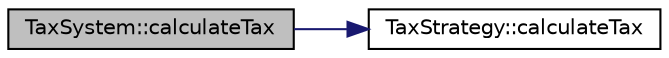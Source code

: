 digraph "TaxSystem::calculateTax"
{
 // LATEX_PDF_SIZE
  edge [fontname="Helvetica",fontsize="10",labelfontname="Helvetica",labelfontsize="10"];
  node [fontname="Helvetica",fontsize="10",shape=record];
  rankdir="LR";
  Node1 [label="TaxSystem::calculateTax",height=0.2,width=0.4,color="black", fillcolor="grey75", style="filled", fontcolor="black",tooltip="Calculates tax using the current strategy."];
  Node1 -> Node2 [color="midnightblue",fontsize="10",style="solid",fontname="Helvetica"];
  Node2 [label="TaxStrategy::calculateTax",height=0.2,width=0.4,color="black", fillcolor="white", style="filled",URL="$classTaxStrategy.html#a0a31d327a6e1ae73011d0be81cec6e48",tooltip="Pure virtual function for calculating tax."];
}
